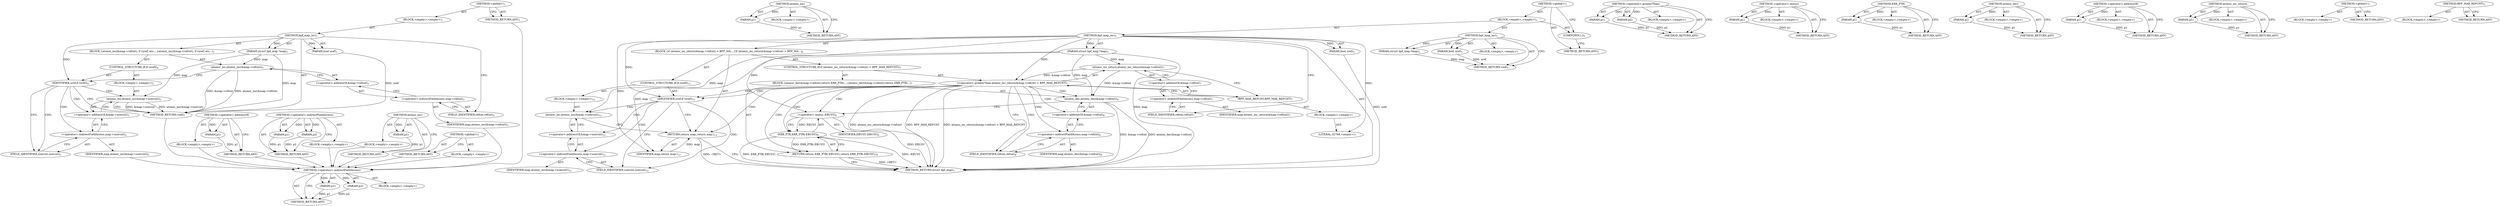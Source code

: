digraph "BPF_MAX_REFCNT" {
vulnerable_6 [label=<(METHOD,&lt;global&gt;)<SUB>1</SUB>>];
vulnerable_7 [label=<(BLOCK,&lt;empty&gt;,&lt;empty&gt;)<SUB>1</SUB>>];
vulnerable_8 [label=<(METHOD,bpf_map_inc)<SUB>1</SUB>>];
vulnerable_9 [label=<(PARAM,struct bpf_map *map)<SUB>1</SUB>>];
vulnerable_10 [label=<(PARAM,bool uref)<SUB>1</SUB>>];
vulnerable_11 [label=<(BLOCK,{
	atomic_inc(&amp;map-&gt;refcnt);
 	if (uref)
 		ato...,{
	atomic_inc(&amp;map-&gt;refcnt);
 	if (uref)
 		ato...)<SUB>2</SUB>>];
vulnerable_12 [label=<(atomic_inc,atomic_inc(&amp;map-&gt;refcnt))<SUB>3</SUB>>];
vulnerable_13 [label=<(&lt;operator&gt;.addressOf,&amp;map-&gt;refcnt)<SUB>3</SUB>>];
vulnerable_14 [label=<(&lt;operator&gt;.indirectFieldAccess,map-&gt;refcnt)<SUB>3</SUB>>];
vulnerable_15 [label=<(IDENTIFIER,map,atomic_inc(&amp;map-&gt;refcnt))<SUB>3</SUB>>];
vulnerable_16 [label=<(FIELD_IDENTIFIER,refcnt,refcnt)<SUB>3</SUB>>];
vulnerable_17 [label=<(CONTROL_STRUCTURE,IF,if (uref))<SUB>4</SUB>>];
vulnerable_18 [label=<(IDENTIFIER,uref,if (uref))<SUB>4</SUB>>];
vulnerable_19 [label=<(BLOCK,&lt;empty&gt;,&lt;empty&gt;)<SUB>5</SUB>>];
vulnerable_20 [label=<(atomic_inc,atomic_inc(&amp;map-&gt;usercnt))<SUB>5</SUB>>];
vulnerable_21 [label=<(&lt;operator&gt;.addressOf,&amp;map-&gt;usercnt)<SUB>5</SUB>>];
vulnerable_22 [label=<(&lt;operator&gt;.indirectFieldAccess,map-&gt;usercnt)<SUB>5</SUB>>];
vulnerable_23 [label=<(IDENTIFIER,map,atomic_inc(&amp;map-&gt;usercnt))<SUB>5</SUB>>];
vulnerable_24 [label=<(FIELD_IDENTIFIER,usercnt,usercnt)<SUB>5</SUB>>];
vulnerable_25 [label=<(METHOD_RETURN,void)<SUB>1</SUB>>];
vulnerable_27 [label=<(METHOD_RETURN,ANY)<SUB>1</SUB>>];
vulnerable_48 [label=<(METHOD,&lt;operator&gt;.addressOf)>];
vulnerable_49 [label=<(PARAM,p1)>];
vulnerable_50 [label=<(BLOCK,&lt;empty&gt;,&lt;empty&gt;)>];
vulnerable_51 [label=<(METHOD_RETURN,ANY)>];
vulnerable_52 [label=<(METHOD,&lt;operator&gt;.indirectFieldAccess)>];
vulnerable_53 [label=<(PARAM,p1)>];
vulnerable_54 [label=<(PARAM,p2)>];
vulnerable_55 [label=<(BLOCK,&lt;empty&gt;,&lt;empty&gt;)>];
vulnerable_56 [label=<(METHOD_RETURN,ANY)>];
vulnerable_44 [label=<(METHOD,atomic_inc)>];
vulnerable_45 [label=<(PARAM,p1)>];
vulnerable_46 [label=<(BLOCK,&lt;empty&gt;,&lt;empty&gt;)>];
vulnerable_47 [label=<(METHOD_RETURN,ANY)>];
vulnerable_38 [label=<(METHOD,&lt;global&gt;)<SUB>1</SUB>>];
vulnerable_39 [label=<(BLOCK,&lt;empty&gt;,&lt;empty&gt;)>];
vulnerable_40 [label=<(METHOD_RETURN,ANY)>];
fixed_85 [label=<(METHOD,&lt;operator&gt;.indirectFieldAccess)>];
fixed_86 [label=<(PARAM,p1)>];
fixed_87 [label=<(PARAM,p2)>];
fixed_88 [label=<(BLOCK,&lt;empty&gt;,&lt;empty&gt;)>];
fixed_89 [label=<(METHOD_RETURN,ANY)>];
fixed_105 [label=<(METHOD,atomic_inc)>];
fixed_106 [label=<(PARAM,p1)>];
fixed_107 [label=<(BLOCK,&lt;empty&gt;,&lt;empty&gt;)>];
fixed_108 [label=<(METHOD_RETURN,ANY)>];
fixed_6 [label=<(METHOD,&lt;global&gt;)<SUB>1</SUB>>];
fixed_7 [label=<(BLOCK,&lt;empty&gt;,&lt;empty&gt;)<SUB>1</SUB>>];
fixed_8 [label=<(METHOD,bpf_map_inc)<SUB>1</SUB>>];
fixed_9 [label=<(PARAM,struct bpf_map *map)<SUB>1</SUB>>];
fixed_10 [label=<(PARAM,bool uref)<SUB>1</SUB>>];
fixed_11 [label=<(BLOCK,&lt;empty&gt;,&lt;empty&gt;)>];
fixed_12 [label=<(METHOD_RETURN,void)<SUB>1</SUB>>];
fixed_14 [label=<(UNKNOWN,),))<SUB>1</SUB>>];
fixed_15 [label=<(METHOD,bpf_map_inc)<SUB>5</SUB>>];
fixed_16 [label=<(PARAM,struct bpf_map *map)<SUB>5</SUB>>];
fixed_17 [label=<(PARAM,bool uref)<SUB>5</SUB>>];
fixed_18 [label=<(BLOCK,{
	if (atomic_inc_return(&amp;map-&gt;refcnt) &gt; BPF_MA...,{
	if (atomic_inc_return(&amp;map-&gt;refcnt) &gt; BPF_MA...)<SUB>6</SUB>>];
fixed_19 [label=<(CONTROL_STRUCTURE,IF,if (atomic_inc_return(&amp;map-&gt;refcnt) &gt; BPF_MAX_REFCNT))<SUB>7</SUB>>];
fixed_20 [label=<(&lt;operator&gt;.greaterThan,atomic_inc_return(&amp;map-&gt;refcnt) &gt; BPF_MAX_REFCNT)<SUB>7</SUB>>];
fixed_21 [label=<(atomic_inc_return,atomic_inc_return(&amp;map-&gt;refcnt))<SUB>7</SUB>>];
fixed_22 [label=<(&lt;operator&gt;.addressOf,&amp;map-&gt;refcnt)<SUB>7</SUB>>];
fixed_23 [label=<(&lt;operator&gt;.indirectFieldAccess,map-&gt;refcnt)<SUB>7</SUB>>];
fixed_24 [label=<(IDENTIFIER,map,atomic_inc_return(&amp;map-&gt;refcnt))<SUB>7</SUB>>];
fixed_25 [label=<(FIELD_IDENTIFIER,refcnt,refcnt)<SUB>7</SUB>>];
fixed_26 [label=<(BPF_MAX_REFCNT,BPF_MAX_REFCNT)<SUB>7</SUB>>];
fixed_27 [label=<(BLOCK,&lt;empty&gt;,&lt;empty&gt;)>];
fixed_28 [label=<(LITERAL,32768,&lt;empty&gt;)<SUB>7</SUB>>];
fixed_29 [label=<(BLOCK,{
		atomic_dec(&amp;map-&gt;refcnt);
		return ERR_PTR(...,{
		atomic_dec(&amp;map-&gt;refcnt);
		return ERR_PTR(...)<SUB>7</SUB>>];
fixed_30 [label=<(atomic_dec,atomic_dec(&amp;map-&gt;refcnt))<SUB>8</SUB>>];
fixed_31 [label=<(&lt;operator&gt;.addressOf,&amp;map-&gt;refcnt)<SUB>8</SUB>>];
fixed_32 [label=<(&lt;operator&gt;.indirectFieldAccess,map-&gt;refcnt)<SUB>8</SUB>>];
fixed_33 [label=<(IDENTIFIER,map,atomic_dec(&amp;map-&gt;refcnt))<SUB>8</SUB>>];
fixed_34 [label=<(FIELD_IDENTIFIER,refcnt,refcnt)<SUB>8</SUB>>];
fixed_35 [label=<(RETURN,return ERR_PTR(-EBUSY);,return ERR_PTR(-EBUSY);)<SUB>9</SUB>>];
fixed_36 [label=<(ERR_PTR,ERR_PTR(-EBUSY))<SUB>9</SUB>>];
fixed_37 [label=<(&lt;operator&gt;.minus,-EBUSY)<SUB>9</SUB>>];
fixed_38 [label=<(IDENTIFIER,EBUSY,-EBUSY)<SUB>9</SUB>>];
fixed_39 [label=<(CONTROL_STRUCTURE,IF,if (uref))<SUB>11</SUB>>];
fixed_40 [label=<(IDENTIFIER,uref,if (uref))<SUB>11</SUB>>];
fixed_41 [label=<(BLOCK,&lt;empty&gt;,&lt;empty&gt;)<SUB>12</SUB>>];
fixed_42 [label=<(atomic_inc,atomic_inc(&amp;map-&gt;usercnt))<SUB>12</SUB>>];
fixed_43 [label=<(&lt;operator&gt;.addressOf,&amp;map-&gt;usercnt)<SUB>12</SUB>>];
fixed_44 [label=<(&lt;operator&gt;.indirectFieldAccess,map-&gt;usercnt)<SUB>12</SUB>>];
fixed_45 [label=<(IDENTIFIER,map,atomic_inc(&amp;map-&gt;usercnt))<SUB>12</SUB>>];
fixed_46 [label=<(FIELD_IDENTIFIER,usercnt,usercnt)<SUB>12</SUB>>];
fixed_47 [label=<(RETURN,return map;,return map;)<SUB>13</SUB>>];
fixed_48 [label=<(IDENTIFIER,map,return map;)<SUB>13</SUB>>];
fixed_49 [label=<(METHOD_RETURN,struct bpf_map)<SUB>5</SUB>>];
fixed_51 [label=<(METHOD_RETURN,ANY)<SUB>1</SUB>>];
fixed_72 [label=<(METHOD,&lt;operator&gt;.greaterThan)>];
fixed_73 [label=<(PARAM,p1)>];
fixed_74 [label=<(PARAM,p2)>];
fixed_75 [label=<(BLOCK,&lt;empty&gt;,&lt;empty&gt;)>];
fixed_76 [label=<(METHOD_RETURN,ANY)>];
fixed_101 [label=<(METHOD,&lt;operator&gt;.minus)>];
fixed_102 [label=<(PARAM,p1)>];
fixed_103 [label=<(BLOCK,&lt;empty&gt;,&lt;empty&gt;)>];
fixed_104 [label=<(METHOD_RETURN,ANY)>];
fixed_97 [label=<(METHOD,ERR_PTR)>];
fixed_98 [label=<(PARAM,p1)>];
fixed_99 [label=<(BLOCK,&lt;empty&gt;,&lt;empty&gt;)>];
fixed_100 [label=<(METHOD_RETURN,ANY)>];
fixed_93 [label=<(METHOD,atomic_dec)>];
fixed_94 [label=<(PARAM,p1)>];
fixed_95 [label=<(BLOCK,&lt;empty&gt;,&lt;empty&gt;)>];
fixed_96 [label=<(METHOD_RETURN,ANY)>];
fixed_81 [label=<(METHOD,&lt;operator&gt;.addressOf)>];
fixed_82 [label=<(PARAM,p1)>];
fixed_83 [label=<(BLOCK,&lt;empty&gt;,&lt;empty&gt;)>];
fixed_84 [label=<(METHOD_RETURN,ANY)>];
fixed_77 [label=<(METHOD,atomic_inc_return)>];
fixed_78 [label=<(PARAM,p1)>];
fixed_79 [label=<(BLOCK,&lt;empty&gt;,&lt;empty&gt;)>];
fixed_80 [label=<(METHOD_RETURN,ANY)>];
fixed_66 [label=<(METHOD,&lt;global&gt;)<SUB>1</SUB>>];
fixed_67 [label=<(BLOCK,&lt;empty&gt;,&lt;empty&gt;)>];
fixed_68 [label=<(METHOD_RETURN,ANY)>];
fixed_90 [label=<(METHOD,BPF_MAX_REFCNT)<SUB>3</SUB>>];
fixed_91 [label=<(BLOCK,&lt;empty&gt;,&lt;empty&gt;)>];
fixed_92 [label=<(METHOD_RETURN,ANY)>];
vulnerable_6 -> vulnerable_7  [key=0, label="AST: "];
vulnerable_6 -> vulnerable_27  [key=0, label="AST: "];
vulnerable_6 -> vulnerable_27  [key=1, label="CFG: "];
vulnerable_7 -> vulnerable_8  [key=0, label="AST: "];
vulnerable_8 -> vulnerable_9  [key=0, label="AST: "];
vulnerable_8 -> vulnerable_9  [key=1, label="DDG: "];
vulnerable_8 -> vulnerable_10  [key=0, label="AST: "];
vulnerable_8 -> vulnerable_10  [key=1, label="DDG: "];
vulnerable_8 -> vulnerable_11  [key=0, label="AST: "];
vulnerable_8 -> vulnerable_25  [key=0, label="AST: "];
vulnerable_8 -> vulnerable_16  [key=0, label="CFG: "];
vulnerable_8 -> vulnerable_18  [key=0, label="DDG: "];
vulnerable_9 -> vulnerable_25  [key=0, label="DDG: map"];
vulnerable_9 -> vulnerable_12  [key=0, label="DDG: map"];
vulnerable_9 -> vulnerable_20  [key=0, label="DDG: map"];
vulnerable_10 -> vulnerable_25  [key=0, label="DDG: uref"];
vulnerable_11 -> vulnerable_12  [key=0, label="AST: "];
vulnerable_11 -> vulnerable_17  [key=0, label="AST: "];
vulnerable_12 -> vulnerable_13  [key=0, label="AST: "];
vulnerable_12 -> vulnerable_18  [key=0, label="CFG: "];
vulnerable_12 -> vulnerable_25  [key=0, label="DDG: &amp;map-&gt;refcnt"];
vulnerable_12 -> vulnerable_25  [key=1, label="DDG: atomic_inc(&amp;map-&gt;refcnt)"];
vulnerable_13 -> vulnerable_14  [key=0, label="AST: "];
vulnerable_13 -> vulnerable_12  [key=0, label="CFG: "];
vulnerable_14 -> vulnerable_15  [key=0, label="AST: "];
vulnerable_14 -> vulnerable_16  [key=0, label="AST: "];
vulnerable_14 -> vulnerable_13  [key=0, label="CFG: "];
vulnerable_15 -> fixed_85  [key=0];
vulnerable_16 -> vulnerable_14  [key=0, label="CFG: "];
vulnerable_17 -> vulnerable_18  [key=0, label="AST: "];
vulnerable_17 -> vulnerable_19  [key=0, label="AST: "];
vulnerable_18 -> vulnerable_25  [key=0, label="CFG: "];
vulnerable_18 -> vulnerable_24  [key=0, label="CFG: "];
vulnerable_18 -> vulnerable_24  [key=1, label="CDG: "];
vulnerable_18 -> vulnerable_20  [key=0, label="CDG: "];
vulnerable_18 -> vulnerable_21  [key=0, label="CDG: "];
vulnerable_18 -> vulnerable_22  [key=0, label="CDG: "];
vulnerable_19 -> vulnerable_20  [key=0, label="AST: "];
vulnerable_20 -> vulnerable_21  [key=0, label="AST: "];
vulnerable_20 -> vulnerable_25  [key=0, label="CFG: "];
vulnerable_20 -> vulnerable_25  [key=1, label="DDG: &amp;map-&gt;usercnt"];
vulnerable_20 -> vulnerable_25  [key=2, label="DDG: atomic_inc(&amp;map-&gt;usercnt)"];
vulnerable_21 -> vulnerable_22  [key=0, label="AST: "];
vulnerable_21 -> vulnerable_20  [key=0, label="CFG: "];
vulnerable_22 -> vulnerable_23  [key=0, label="AST: "];
vulnerable_22 -> vulnerable_24  [key=0, label="AST: "];
vulnerable_22 -> vulnerable_21  [key=0, label="CFG: "];
vulnerable_23 -> fixed_85  [key=0];
vulnerable_24 -> vulnerable_22  [key=0, label="CFG: "];
vulnerable_25 -> fixed_85  [key=0];
vulnerable_27 -> fixed_85  [key=0];
vulnerable_48 -> vulnerable_49  [key=0, label="AST: "];
vulnerable_48 -> vulnerable_49  [key=1, label="DDG: "];
vulnerable_48 -> vulnerable_50  [key=0, label="AST: "];
vulnerable_48 -> vulnerable_51  [key=0, label="AST: "];
vulnerable_48 -> vulnerable_51  [key=1, label="CFG: "];
vulnerable_49 -> vulnerable_51  [key=0, label="DDG: p1"];
vulnerable_50 -> fixed_85  [key=0];
vulnerable_51 -> fixed_85  [key=0];
vulnerable_52 -> vulnerable_53  [key=0, label="AST: "];
vulnerable_52 -> vulnerable_53  [key=1, label="DDG: "];
vulnerable_52 -> vulnerable_55  [key=0, label="AST: "];
vulnerable_52 -> vulnerable_54  [key=0, label="AST: "];
vulnerable_52 -> vulnerable_54  [key=1, label="DDG: "];
vulnerable_52 -> vulnerable_56  [key=0, label="AST: "];
vulnerable_52 -> vulnerable_56  [key=1, label="CFG: "];
vulnerable_53 -> vulnerable_56  [key=0, label="DDG: p1"];
vulnerable_54 -> vulnerable_56  [key=0, label="DDG: p2"];
vulnerable_55 -> fixed_85  [key=0];
vulnerable_56 -> fixed_85  [key=0];
vulnerable_44 -> vulnerable_45  [key=0, label="AST: "];
vulnerable_44 -> vulnerable_45  [key=1, label="DDG: "];
vulnerable_44 -> vulnerable_46  [key=0, label="AST: "];
vulnerable_44 -> vulnerable_47  [key=0, label="AST: "];
vulnerable_44 -> vulnerable_47  [key=1, label="CFG: "];
vulnerable_45 -> vulnerable_47  [key=0, label="DDG: p1"];
vulnerable_46 -> fixed_85  [key=0];
vulnerable_47 -> fixed_85  [key=0];
vulnerable_38 -> vulnerable_39  [key=0, label="AST: "];
vulnerable_38 -> vulnerable_40  [key=0, label="AST: "];
vulnerable_38 -> vulnerable_40  [key=1, label="CFG: "];
vulnerable_39 -> fixed_85  [key=0];
vulnerable_40 -> fixed_85  [key=0];
fixed_85 -> fixed_86  [key=0, label="AST: "];
fixed_85 -> fixed_86  [key=1, label="DDG: "];
fixed_85 -> fixed_88  [key=0, label="AST: "];
fixed_85 -> fixed_87  [key=0, label="AST: "];
fixed_85 -> fixed_87  [key=1, label="DDG: "];
fixed_85 -> fixed_89  [key=0, label="AST: "];
fixed_85 -> fixed_89  [key=1, label="CFG: "];
fixed_86 -> fixed_89  [key=0, label="DDG: p1"];
fixed_87 -> fixed_89  [key=0, label="DDG: p2"];
fixed_105 -> fixed_106  [key=0, label="AST: "];
fixed_105 -> fixed_106  [key=1, label="DDG: "];
fixed_105 -> fixed_107  [key=0, label="AST: "];
fixed_105 -> fixed_108  [key=0, label="AST: "];
fixed_105 -> fixed_108  [key=1, label="CFG: "];
fixed_106 -> fixed_108  [key=0, label="DDG: p1"];
fixed_6 -> fixed_7  [key=0, label="AST: "];
fixed_6 -> fixed_51  [key=0, label="AST: "];
fixed_6 -> fixed_14  [key=0, label="CFG: "];
fixed_7 -> fixed_8  [key=0, label="AST: "];
fixed_7 -> fixed_14  [key=0, label="AST: "];
fixed_7 -> fixed_15  [key=0, label="AST: "];
fixed_8 -> fixed_9  [key=0, label="AST: "];
fixed_8 -> fixed_9  [key=1, label="DDG: "];
fixed_8 -> fixed_10  [key=0, label="AST: "];
fixed_8 -> fixed_10  [key=1, label="DDG: "];
fixed_8 -> fixed_11  [key=0, label="AST: "];
fixed_8 -> fixed_12  [key=0, label="AST: "];
fixed_8 -> fixed_12  [key=1, label="CFG: "];
fixed_9 -> fixed_12  [key=0, label="DDG: map"];
fixed_10 -> fixed_12  [key=0, label="DDG: uref"];
fixed_14 -> fixed_51  [key=0, label="CFG: "];
fixed_15 -> fixed_16  [key=0, label="AST: "];
fixed_15 -> fixed_16  [key=1, label="DDG: "];
fixed_15 -> fixed_17  [key=0, label="AST: "];
fixed_15 -> fixed_17  [key=1, label="DDG: "];
fixed_15 -> fixed_18  [key=0, label="AST: "];
fixed_15 -> fixed_49  [key=0, label="AST: "];
fixed_15 -> fixed_25  [key=0, label="CFG: "];
fixed_15 -> fixed_40  [key=0, label="DDG: "];
fixed_15 -> fixed_48  [key=0, label="DDG: "];
fixed_15 -> fixed_20  [key=0, label="DDG: "];
fixed_15 -> fixed_28  [key=0, label="DDG: "];
fixed_15 -> fixed_37  [key=0, label="DDG: "];
fixed_16 -> fixed_49  [key=0, label="DDG: map"];
fixed_16 -> fixed_48  [key=0, label="DDG: map"];
fixed_16 -> fixed_21  [key=0, label="DDG: map"];
fixed_16 -> fixed_30  [key=0, label="DDG: map"];
fixed_16 -> fixed_42  [key=0, label="DDG: map"];
fixed_17 -> fixed_49  [key=0, label="DDG: uref"];
fixed_18 -> fixed_19  [key=0, label="AST: "];
fixed_18 -> fixed_39  [key=0, label="AST: "];
fixed_18 -> fixed_47  [key=0, label="AST: "];
fixed_19 -> fixed_20  [key=0, label="AST: "];
fixed_19 -> fixed_29  [key=0, label="AST: "];
fixed_20 -> fixed_21  [key=0, label="AST: "];
fixed_20 -> fixed_26  [key=0, label="AST: "];
fixed_20 -> fixed_40  [key=0, label="CFG: "];
fixed_20 -> fixed_40  [key=1, label="CDG: "];
fixed_20 -> fixed_34  [key=0, label="CFG: "];
fixed_20 -> fixed_34  [key=1, label="CDG: "];
fixed_20 -> fixed_49  [key=0, label="DDG: atomic_inc_return(&amp;map-&gt;refcnt)"];
fixed_20 -> fixed_49  [key=1, label="DDG: BPF_MAX_REFCNT"];
fixed_20 -> fixed_49  [key=2, label="DDG: atomic_inc_return(&amp;map-&gt;refcnt) &gt; BPF_MAX_REFCNT"];
fixed_20 -> fixed_47  [key=0, label="CDG: "];
fixed_20 -> fixed_30  [key=0, label="CDG: "];
fixed_20 -> fixed_32  [key=0, label="CDG: "];
fixed_20 -> fixed_36  [key=0, label="CDG: "];
fixed_20 -> fixed_35  [key=0, label="CDG: "];
fixed_20 -> fixed_37  [key=0, label="CDG: "];
fixed_20 -> fixed_31  [key=0, label="CDG: "];
fixed_21 -> fixed_22  [key=0, label="AST: "];
fixed_21 -> fixed_26  [key=0, label="CFG: "];
fixed_21 -> fixed_20  [key=0, label="DDG: &amp;map-&gt;refcnt"];
fixed_21 -> fixed_30  [key=0, label="DDG: &amp;map-&gt;refcnt"];
fixed_22 -> fixed_23  [key=0, label="AST: "];
fixed_22 -> fixed_21  [key=0, label="CFG: "];
fixed_23 -> fixed_24  [key=0, label="AST: "];
fixed_23 -> fixed_25  [key=0, label="AST: "];
fixed_23 -> fixed_22  [key=0, label="CFG: "];
fixed_25 -> fixed_23  [key=0, label="CFG: "];
fixed_26 -> fixed_27  [key=0, label="AST: "];
fixed_26 -> fixed_20  [key=0, label="CFG: "];
fixed_27 -> fixed_28  [key=0, label="AST: "];
fixed_29 -> fixed_30  [key=0, label="AST: "];
fixed_29 -> fixed_35  [key=0, label="AST: "];
fixed_30 -> fixed_31  [key=0, label="AST: "];
fixed_30 -> fixed_37  [key=0, label="CFG: "];
fixed_30 -> fixed_49  [key=0, label="DDG: &amp;map-&gt;refcnt"];
fixed_30 -> fixed_49  [key=1, label="DDG: atomic_dec(&amp;map-&gt;refcnt)"];
fixed_31 -> fixed_32  [key=0, label="AST: "];
fixed_31 -> fixed_30  [key=0, label="CFG: "];
fixed_32 -> fixed_33  [key=0, label="AST: "];
fixed_32 -> fixed_34  [key=0, label="AST: "];
fixed_32 -> fixed_31  [key=0, label="CFG: "];
fixed_34 -> fixed_32  [key=0, label="CFG: "];
fixed_35 -> fixed_36  [key=0, label="AST: "];
fixed_35 -> fixed_49  [key=0, label="CFG: "];
fixed_35 -> fixed_49  [key=1, label="DDG: &lt;RET&gt;"];
fixed_36 -> fixed_37  [key=0, label="AST: "];
fixed_36 -> fixed_35  [key=0, label="CFG: "];
fixed_36 -> fixed_35  [key=1, label="DDG: ERR_PTR(-EBUSY)"];
fixed_36 -> fixed_49  [key=0, label="DDG: -EBUSY"];
fixed_36 -> fixed_49  [key=1, label="DDG: ERR_PTR(-EBUSY)"];
fixed_37 -> fixed_38  [key=0, label="AST: "];
fixed_37 -> fixed_36  [key=0, label="CFG: "];
fixed_37 -> fixed_36  [key=1, label="DDG: EBUSY"];
fixed_37 -> fixed_49  [key=0, label="DDG: EBUSY"];
fixed_39 -> fixed_40  [key=0, label="AST: "];
fixed_39 -> fixed_41  [key=0, label="AST: "];
fixed_40 -> fixed_46  [key=0, label="CFG: "];
fixed_40 -> fixed_46  [key=1, label="CDG: "];
fixed_40 -> fixed_47  [key=0, label="CFG: "];
fixed_40 -> fixed_42  [key=0, label="CDG: "];
fixed_40 -> fixed_44  [key=0, label="CDG: "];
fixed_40 -> fixed_43  [key=0, label="CDG: "];
fixed_41 -> fixed_42  [key=0, label="AST: "];
fixed_42 -> fixed_43  [key=0, label="AST: "];
fixed_42 -> fixed_47  [key=0, label="CFG: "];
fixed_43 -> fixed_44  [key=0, label="AST: "];
fixed_43 -> fixed_42  [key=0, label="CFG: "];
fixed_44 -> fixed_45  [key=0, label="AST: "];
fixed_44 -> fixed_46  [key=0, label="AST: "];
fixed_44 -> fixed_43  [key=0, label="CFG: "];
fixed_46 -> fixed_44  [key=0, label="CFG: "];
fixed_47 -> fixed_48  [key=0, label="AST: "];
fixed_47 -> fixed_49  [key=0, label="CFG: "];
fixed_47 -> fixed_49  [key=1, label="DDG: &lt;RET&gt;"];
fixed_48 -> fixed_47  [key=0, label="DDG: map"];
fixed_72 -> fixed_73  [key=0, label="AST: "];
fixed_72 -> fixed_73  [key=1, label="DDG: "];
fixed_72 -> fixed_75  [key=0, label="AST: "];
fixed_72 -> fixed_74  [key=0, label="AST: "];
fixed_72 -> fixed_74  [key=1, label="DDG: "];
fixed_72 -> fixed_76  [key=0, label="AST: "];
fixed_72 -> fixed_76  [key=1, label="CFG: "];
fixed_73 -> fixed_76  [key=0, label="DDG: p1"];
fixed_74 -> fixed_76  [key=0, label="DDG: p2"];
fixed_101 -> fixed_102  [key=0, label="AST: "];
fixed_101 -> fixed_102  [key=1, label="DDG: "];
fixed_101 -> fixed_103  [key=0, label="AST: "];
fixed_101 -> fixed_104  [key=0, label="AST: "];
fixed_101 -> fixed_104  [key=1, label="CFG: "];
fixed_102 -> fixed_104  [key=0, label="DDG: p1"];
fixed_97 -> fixed_98  [key=0, label="AST: "];
fixed_97 -> fixed_98  [key=1, label="DDG: "];
fixed_97 -> fixed_99  [key=0, label="AST: "];
fixed_97 -> fixed_100  [key=0, label="AST: "];
fixed_97 -> fixed_100  [key=1, label="CFG: "];
fixed_98 -> fixed_100  [key=0, label="DDG: p1"];
fixed_93 -> fixed_94  [key=0, label="AST: "];
fixed_93 -> fixed_94  [key=1, label="DDG: "];
fixed_93 -> fixed_95  [key=0, label="AST: "];
fixed_93 -> fixed_96  [key=0, label="AST: "];
fixed_93 -> fixed_96  [key=1, label="CFG: "];
fixed_94 -> fixed_96  [key=0, label="DDG: p1"];
fixed_81 -> fixed_82  [key=0, label="AST: "];
fixed_81 -> fixed_82  [key=1, label="DDG: "];
fixed_81 -> fixed_83  [key=0, label="AST: "];
fixed_81 -> fixed_84  [key=0, label="AST: "];
fixed_81 -> fixed_84  [key=1, label="CFG: "];
fixed_82 -> fixed_84  [key=0, label="DDG: p1"];
fixed_77 -> fixed_78  [key=0, label="AST: "];
fixed_77 -> fixed_78  [key=1, label="DDG: "];
fixed_77 -> fixed_79  [key=0, label="AST: "];
fixed_77 -> fixed_80  [key=0, label="AST: "];
fixed_77 -> fixed_80  [key=1, label="CFG: "];
fixed_78 -> fixed_80  [key=0, label="DDG: p1"];
fixed_66 -> fixed_67  [key=0, label="AST: "];
fixed_66 -> fixed_68  [key=0, label="AST: "];
fixed_66 -> fixed_68  [key=1, label="CFG: "];
fixed_90 -> fixed_91  [key=0, label="AST: "];
fixed_90 -> fixed_92  [key=0, label="AST: "];
fixed_90 -> fixed_92  [key=1, label="CFG: "];
}
